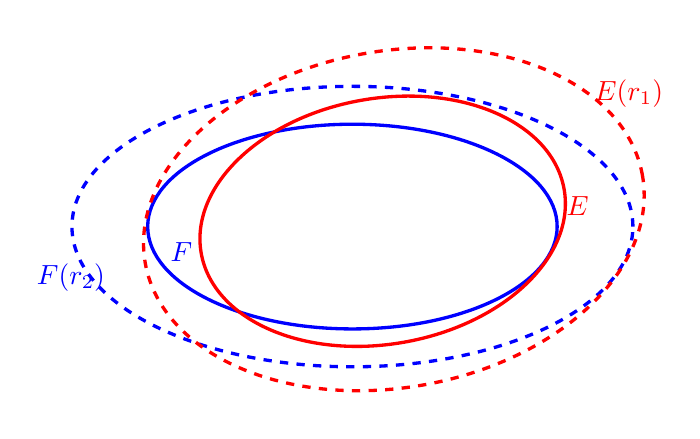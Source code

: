 \begin{tikzpicture}[scale=1.3]

\newcommand\mafigure{ 
(0,0) ellipse (2cm and 1cm);
}


\newcommand\mafigurebis{ 
(0.3,0) ellipse (1.8cm and 1.2cm);
}

\draw[very thick,blue] \mafigure;
\begin{scope}[scale=1.37]
  \draw[very thick,blue,dashed] \mafigure;
\end{scope}


\draw[rotate=10,very thick,red] \mafigurebis;
\begin{scope}[rotate=10,scale=1.37]
  \draw[very thick,red,dashed] \mafigurebis;
\end{scope}


\node[red] at (2.2,0.20) {$E$};
\node[red] at (2.7,1.3) {$E(r_1)$};


\node[blue] at (-1.67,-0.25) {$F$};
\node[blue] at (-2.75,-0.5) {$F(r_2)$};


\end{tikzpicture}
